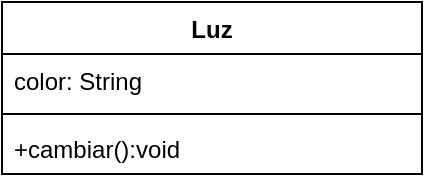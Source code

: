 <mxfile>
    <diagram name="Página-1" id="1sTRYYgIjtnhhmSdObvM">
        <mxGraphModel dx="942" dy="454" grid="1" gridSize="10" guides="1" tooltips="1" connect="1" arrows="1" fold="1" page="1" pageScale="1" pageWidth="827" pageHeight="1169" math="0" shadow="0">
            <root>
                <mxCell id="0"/>
                <mxCell id="1" parent="0"/>
                <mxCell id="6_1M1wy337pFZwj4fq5--1" value="Luz" style="swimlane;fontStyle=1;align=center;verticalAlign=top;childLayout=stackLayout;horizontal=1;startSize=26;horizontalStack=0;resizeParent=1;resizeParentMax=0;resizeLast=0;collapsible=1;marginBottom=0;whiteSpace=wrap;html=1;" parent="1" vertex="1">
                    <mxGeometry x="200" y="320" width="210" height="86" as="geometry"/>
                </mxCell>
                <mxCell id="6_1M1wy337pFZwj4fq5--2" value="color: String" style="text;strokeColor=none;fillColor=none;align=left;verticalAlign=top;spacingLeft=4;spacingRight=4;overflow=hidden;rotatable=0;points=[[0,0.5],[1,0.5]];portConstraint=eastwest;whiteSpace=wrap;html=1;" parent="6_1M1wy337pFZwj4fq5--1" vertex="1">
                    <mxGeometry y="26" width="210" height="26" as="geometry"/>
                </mxCell>
                <mxCell id="6_1M1wy337pFZwj4fq5--3" value="" style="line;strokeWidth=1;fillColor=none;align=left;verticalAlign=middle;spacingTop=-1;spacingLeft=3;spacingRight=3;rotatable=0;labelPosition=right;points=[];portConstraint=eastwest;strokeColor=inherit;" parent="6_1M1wy337pFZwj4fq5--1" vertex="1">
                    <mxGeometry y="52" width="210" height="8" as="geometry"/>
                </mxCell>
                <mxCell id="6_1M1wy337pFZwj4fq5--4" value="+cambiar():void" style="text;strokeColor=none;fillColor=none;align=left;verticalAlign=top;spacingLeft=4;spacingRight=4;overflow=hidden;rotatable=0;points=[[0,0.5],[1,0.5]];portConstraint=eastwest;whiteSpace=wrap;html=1;" parent="6_1M1wy337pFZwj4fq5--1" vertex="1">
                    <mxGeometry y="60" width="210" height="26" as="geometry"/>
                </mxCell>
            </root>
        </mxGraphModel>
    </diagram>
</mxfile>